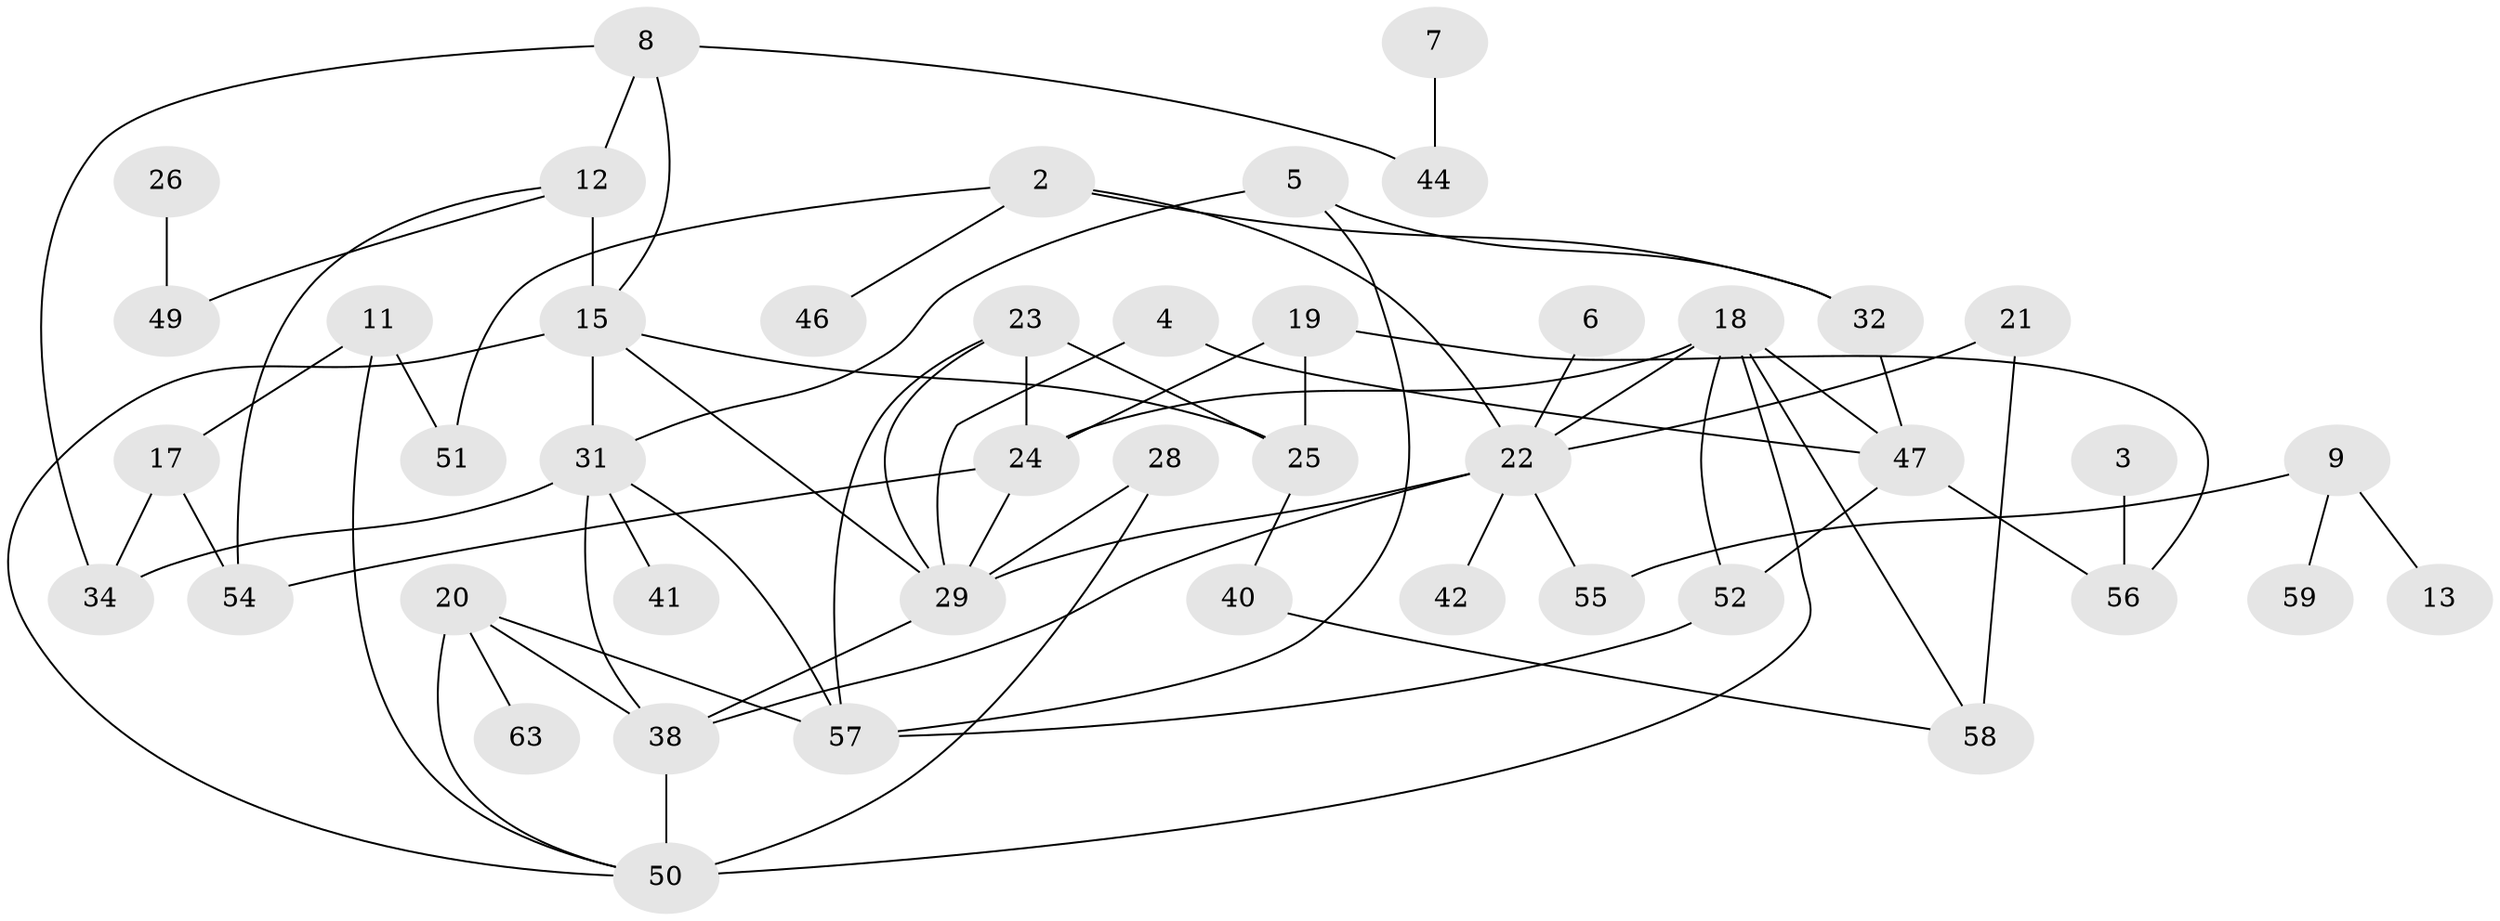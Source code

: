 // original degree distribution, {1: 0.1935483870967742, 2: 0.2903225806451613, 3: 0.1693548387096774, 4: 0.1693548387096774, 0: 0.12903225806451613, 5: 0.04032258064516129, 6: 0.008064516129032258}
// Generated by graph-tools (version 1.1) at 2025/48/03/04/25 22:48:17]
// undirected, 45 vertices, 71 edges
graph export_dot {
  node [color=gray90,style=filled];
  2;
  3;
  4;
  5;
  6;
  7;
  8;
  9;
  11;
  12;
  13;
  15;
  17;
  18;
  19;
  20;
  21;
  22;
  23;
  24;
  25;
  26;
  28;
  29;
  31;
  32;
  34;
  38;
  40;
  41;
  42;
  44;
  46;
  47;
  49;
  50;
  51;
  52;
  54;
  55;
  56;
  57;
  58;
  59;
  63;
  2 -- 22 [weight=1.0];
  2 -- 32 [weight=1.0];
  2 -- 46 [weight=1.0];
  2 -- 51 [weight=1.0];
  3 -- 56 [weight=1.0];
  4 -- 29 [weight=1.0];
  4 -- 47 [weight=1.0];
  5 -- 31 [weight=1.0];
  5 -- 32 [weight=1.0];
  5 -- 57 [weight=1.0];
  6 -- 22 [weight=1.0];
  7 -- 44 [weight=1.0];
  8 -- 12 [weight=1.0];
  8 -- 15 [weight=1.0];
  8 -- 34 [weight=1.0];
  8 -- 44 [weight=1.0];
  9 -- 13 [weight=1.0];
  9 -- 55 [weight=1.0];
  9 -- 59 [weight=1.0];
  11 -- 17 [weight=1.0];
  11 -- 50 [weight=1.0];
  11 -- 51 [weight=1.0];
  12 -- 15 [weight=4.0];
  12 -- 49 [weight=1.0];
  12 -- 54 [weight=1.0];
  15 -- 25 [weight=1.0];
  15 -- 29 [weight=1.0];
  15 -- 31 [weight=1.0];
  15 -- 50 [weight=1.0];
  17 -- 34 [weight=1.0];
  17 -- 54 [weight=1.0];
  18 -- 22 [weight=1.0];
  18 -- 24 [weight=1.0];
  18 -- 47 [weight=1.0];
  18 -- 50 [weight=1.0];
  18 -- 52 [weight=1.0];
  18 -- 58 [weight=1.0];
  19 -- 24 [weight=1.0];
  19 -- 25 [weight=1.0];
  19 -- 56 [weight=1.0];
  20 -- 38 [weight=1.0];
  20 -- 50 [weight=1.0];
  20 -- 57 [weight=1.0];
  20 -- 63 [weight=1.0];
  21 -- 22 [weight=1.0];
  21 -- 58 [weight=2.0];
  22 -- 29 [weight=2.0];
  22 -- 38 [weight=1.0];
  22 -- 42 [weight=1.0];
  22 -- 55 [weight=1.0];
  23 -- 24 [weight=1.0];
  23 -- 25 [weight=2.0];
  23 -- 29 [weight=1.0];
  23 -- 57 [weight=1.0];
  24 -- 29 [weight=1.0];
  24 -- 54 [weight=1.0];
  25 -- 40 [weight=2.0];
  26 -- 49 [weight=1.0];
  28 -- 29 [weight=1.0];
  28 -- 50 [weight=1.0];
  29 -- 38 [weight=1.0];
  31 -- 34 [weight=1.0];
  31 -- 38 [weight=2.0];
  31 -- 41 [weight=1.0];
  31 -- 57 [weight=1.0];
  32 -- 47 [weight=1.0];
  38 -- 50 [weight=2.0];
  40 -- 58 [weight=1.0];
  47 -- 52 [weight=1.0];
  47 -- 56 [weight=1.0];
  52 -- 57 [weight=1.0];
}
